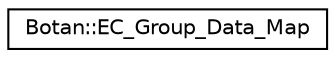 digraph "Graphical Class Hierarchy"
{
  edge [fontname="Helvetica",fontsize="10",labelfontname="Helvetica",labelfontsize="10"];
  node [fontname="Helvetica",fontsize="10",shape=record];
  rankdir="LR";
  Node0 [label="Botan::EC_Group_Data_Map",height=0.2,width=0.4,color="black", fillcolor="white", style="filled",URL="$class_botan_1_1_e_c___group___data___map.html"];
}
